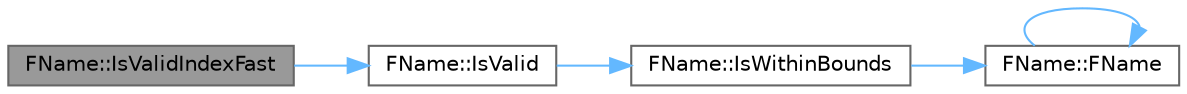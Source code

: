 digraph "FName::IsValidIndexFast"
{
 // INTERACTIVE_SVG=YES
 // LATEX_PDF_SIZE
  bgcolor="transparent";
  edge [fontname=Helvetica,fontsize=10,labelfontname=Helvetica,labelfontsize=10];
  node [fontname=Helvetica,fontsize=10,shape=box,height=0.2,width=0.4];
  rankdir="LR";
  Node1 [id="Node000001",label="FName::IsValidIndexFast",height=0.2,width=0.4,color="gray40", fillcolor="grey60", style="filled", fontcolor="black",tooltip="Paranoid sanity check, same as IsValid()"];
  Node1 -> Node2 [id="edge1_Node000001_Node000002",color="steelblue1",style="solid",tooltip=" "];
  Node2 [id="Node000002",label="FName::IsValid",height=0.2,width=0.4,color="grey40", fillcolor="white", style="filled",URL="$d0/d53/classFName.html#ac28f3dd4b3b3d967dfe8aca6dba589ce",tooltip="Paranoid sanity check."];
  Node2 -> Node3 [id="edge2_Node000002_Node000003",color="steelblue1",style="solid",tooltip=" "];
  Node3 [id="Node000003",label="FName::IsWithinBounds",height=0.2,width=0.4,color="grey40", fillcolor="white", style="filled",URL="$d0/d53/classFName.html#ad59397053ec9fb8b9a8397fd451385f3",tooltip=" "];
  Node3 -> Node4 [id="edge3_Node000003_Node000004",color="steelblue1",style="solid",tooltip=" "];
  Node4 [id="Node000004",label="FName::FName",height=0.2,width=0.4,color="grey40", fillcolor="white", style="filled",URL="$d0/d53/classFName.html#af79224dd2b82a2d82bd1050684d24179",tooltip="Create an FName with a hardcoded string index."];
  Node4 -> Node4 [id="edge4_Node000004_Node000004",color="steelblue1",style="solid",tooltip=" "];
}

